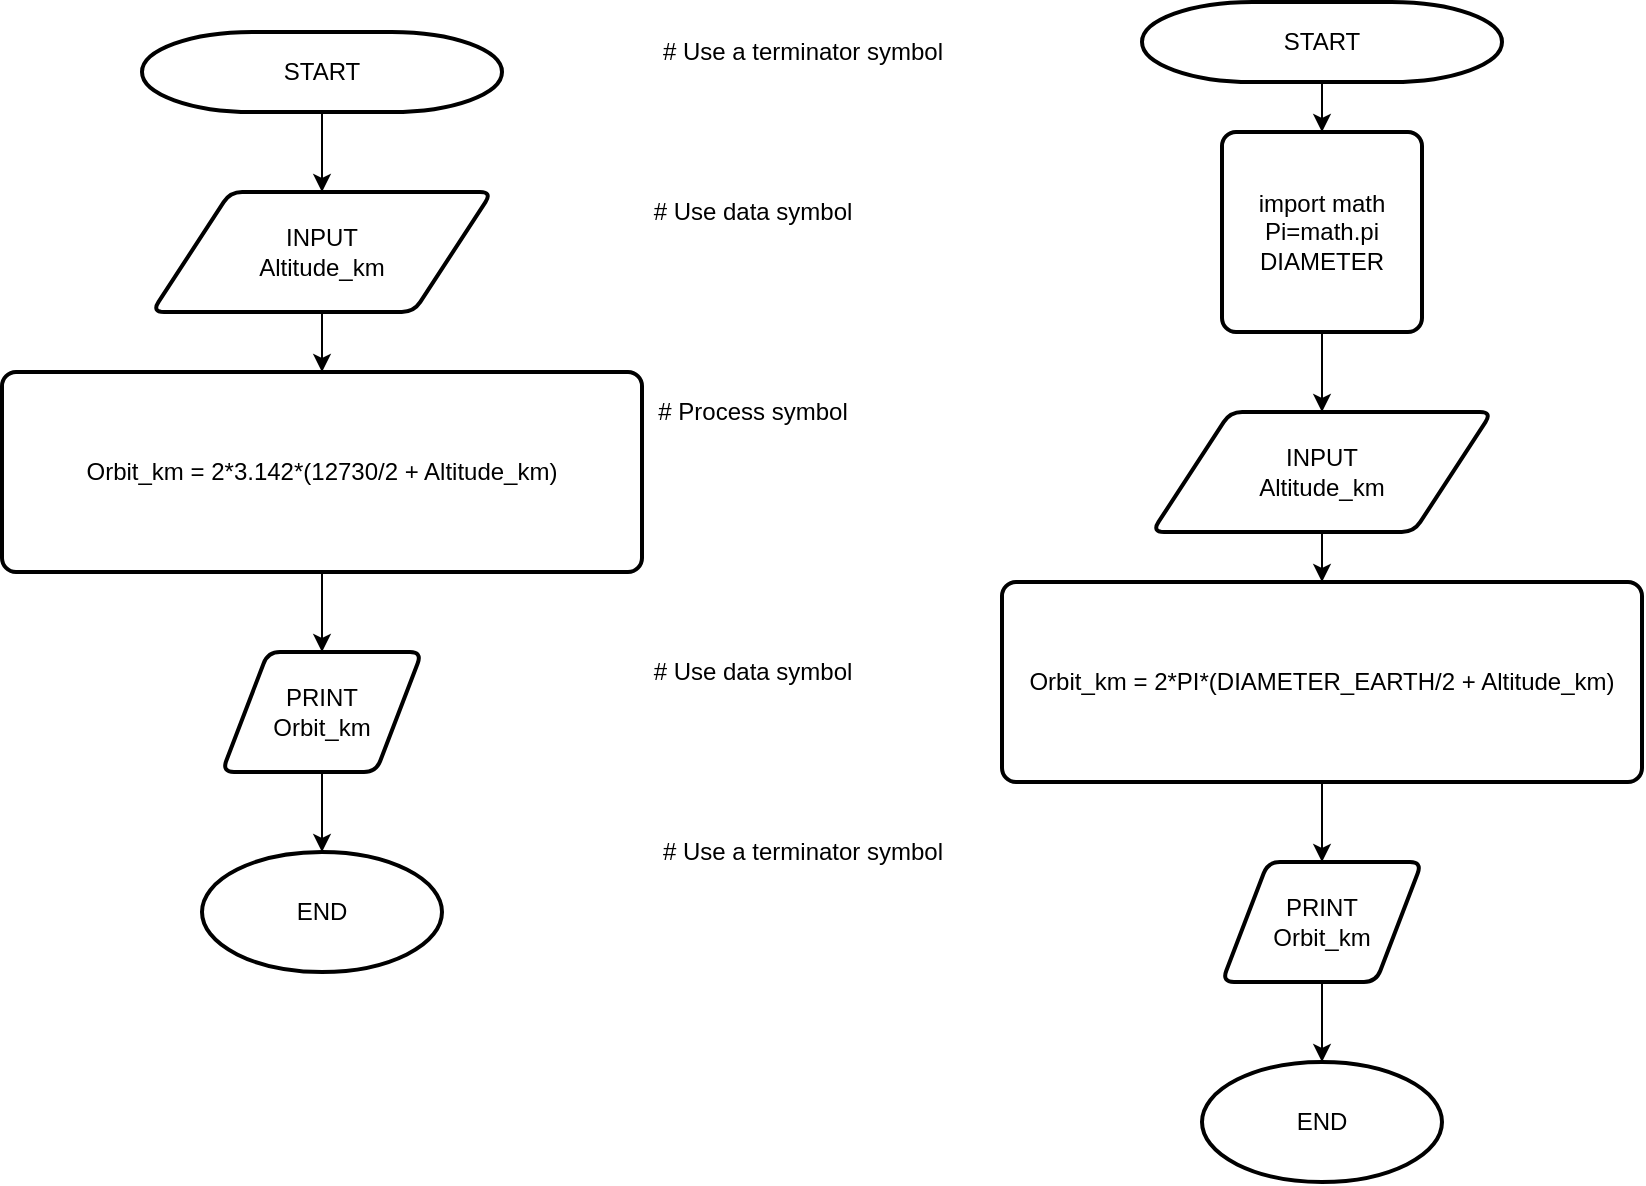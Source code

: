 <mxfile version="14.8.3" type="device"><diagram id="ZCcqj4DiPD2l2-LkWgNM" name="Page-1"><mxGraphModel dx="632" dy="329" grid="1" gridSize="10" guides="1" tooltips="1" connect="1" arrows="1" fold="1" page="1" pageScale="1" pageWidth="850" pageHeight="1100" math="0" shadow="0"><root><mxCell id="0"/><mxCell id="1" parent="0"/><mxCell id="68k7qfBu5LU-sI4J2d8Z-6" style="edgeStyle=orthogonalEdgeStyle;rounded=0;orthogonalLoop=1;jettySize=auto;html=1;exitX=0.5;exitY=1;exitDx=0;exitDy=0;exitPerimeter=0;entryX=0.5;entryY=0;entryDx=0;entryDy=0;" edge="1" parent="1" source="I5VjwOgXnC1FFTeSyS7N-1" target="68k7qfBu5LU-sI4J2d8Z-2"><mxGeometry relative="1" as="geometry"/></mxCell><mxCell id="I5VjwOgXnC1FFTeSyS7N-1" value="START" style="strokeWidth=2;html=1;shape=mxgraph.flowchart.terminator;whiteSpace=wrap;" parent="1" vertex="1"><mxGeometry x="80" y="330" width="180" height="40" as="geometry"/></mxCell><mxCell id="I5VjwOgXnC1FFTeSyS7N-2" value="# Use a terminator symbol" style="text;html=1;align=center;verticalAlign=middle;resizable=0;points=[];autosize=1;strokeColor=none;" parent="1" vertex="1"><mxGeometry x="330" y="330" width="160" height="20" as="geometry"/></mxCell><mxCell id="68k7qfBu5LU-sI4J2d8Z-7" style="edgeStyle=orthogonalEdgeStyle;rounded=0;orthogonalLoop=1;jettySize=auto;html=1;exitX=0.5;exitY=1;exitDx=0;exitDy=0;entryX=0.5;entryY=0;entryDx=0;entryDy=0;" edge="1" parent="1" source="68k7qfBu5LU-sI4J2d8Z-2" target="68k7qfBu5LU-sI4J2d8Z-3"><mxGeometry relative="1" as="geometry"/></mxCell><mxCell id="68k7qfBu5LU-sI4J2d8Z-2" value="INPUT&lt;br&gt;Altitude_km" style="shape=parallelogram;html=1;strokeWidth=2;perimeter=parallelogramPerimeter;whiteSpace=wrap;rounded=1;arcSize=12;size=0.23;" vertex="1" parent="1"><mxGeometry x="85" y="410" width="170" height="60" as="geometry"/></mxCell><mxCell id="68k7qfBu5LU-sI4J2d8Z-8" style="edgeStyle=orthogonalEdgeStyle;rounded=0;orthogonalLoop=1;jettySize=auto;html=1;exitX=0.5;exitY=1;exitDx=0;exitDy=0;entryX=0.5;entryY=0;entryDx=0;entryDy=0;" edge="1" parent="1" source="68k7qfBu5LU-sI4J2d8Z-3" target="68k7qfBu5LU-sI4J2d8Z-4"><mxGeometry relative="1" as="geometry"/></mxCell><mxCell id="68k7qfBu5LU-sI4J2d8Z-3" value="Orbit_km = 2*3.142*(12730/2 + Altitude_km)" style="rounded=1;whiteSpace=wrap;html=1;absoluteArcSize=1;arcSize=14;strokeWidth=2;" vertex="1" parent="1"><mxGeometry x="10" y="500" width="320" height="100" as="geometry"/></mxCell><mxCell id="68k7qfBu5LU-sI4J2d8Z-9" style="edgeStyle=orthogonalEdgeStyle;rounded=0;orthogonalLoop=1;jettySize=auto;html=1;exitX=0.5;exitY=1;exitDx=0;exitDy=0;entryX=0.5;entryY=0;entryDx=0;entryDy=0;entryPerimeter=0;" edge="1" parent="1" source="68k7qfBu5LU-sI4J2d8Z-4" target="68k7qfBu5LU-sI4J2d8Z-5"><mxGeometry relative="1" as="geometry"/></mxCell><mxCell id="68k7qfBu5LU-sI4J2d8Z-4" value="PRINT&lt;br&gt;Orbit_km" style="shape=parallelogram;html=1;strokeWidth=2;perimeter=parallelogramPerimeter;whiteSpace=wrap;rounded=1;arcSize=12;size=0.23;" vertex="1" parent="1"><mxGeometry x="120" y="640" width="100" height="60" as="geometry"/></mxCell><mxCell id="68k7qfBu5LU-sI4J2d8Z-5" value="END" style="strokeWidth=2;html=1;shape=mxgraph.flowchart.start_1;whiteSpace=wrap;" vertex="1" parent="1"><mxGeometry x="110" y="740" width="120" height="60" as="geometry"/></mxCell><mxCell id="68k7qfBu5LU-sI4J2d8Z-10" value="# Use data symbol" style="text;html=1;align=center;verticalAlign=middle;resizable=0;points=[];autosize=1;strokeColor=none;" vertex="1" parent="1"><mxGeometry x="330" y="410" width="110" height="20" as="geometry"/></mxCell><mxCell id="68k7qfBu5LU-sI4J2d8Z-11" value="# Use data symbol" style="text;html=1;align=center;verticalAlign=middle;resizable=0;points=[];autosize=1;strokeColor=none;" vertex="1" parent="1"><mxGeometry x="330" y="640" width="110" height="20" as="geometry"/></mxCell><mxCell id="68k7qfBu5LU-sI4J2d8Z-12" value="# Process symbol" style="text;html=1;align=center;verticalAlign=middle;resizable=0;points=[];autosize=1;strokeColor=none;" vertex="1" parent="1"><mxGeometry x="330" y="510" width="110" height="20" as="geometry"/></mxCell><mxCell id="68k7qfBu5LU-sI4J2d8Z-14" value="# Use a terminator symbol" style="text;html=1;align=center;verticalAlign=middle;resizable=0;points=[];autosize=1;strokeColor=none;" vertex="1" parent="1"><mxGeometry x="330" y="730" width="160" height="20" as="geometry"/></mxCell><mxCell id="68k7qfBu5LU-sI4J2d8Z-27" value="" style="edgeStyle=orthogonalEdgeStyle;rounded=0;orthogonalLoop=1;jettySize=auto;html=1;" edge="1" parent="1" source="68k7qfBu5LU-sI4J2d8Z-16" target="68k7qfBu5LU-sI4J2d8Z-24"><mxGeometry relative="1" as="geometry"/></mxCell><mxCell id="68k7qfBu5LU-sI4J2d8Z-16" value="START" style="strokeWidth=2;html=1;shape=mxgraph.flowchart.terminator;whiteSpace=wrap;" vertex="1" parent="1"><mxGeometry x="580" y="315" width="180" height="40" as="geometry"/></mxCell><mxCell id="68k7qfBu5LU-sI4J2d8Z-17" style="edgeStyle=orthogonalEdgeStyle;rounded=0;orthogonalLoop=1;jettySize=auto;html=1;exitX=0.5;exitY=1;exitDx=0;exitDy=0;entryX=0.5;entryY=0;entryDx=0;entryDy=0;" edge="1" parent="1" source="68k7qfBu5LU-sI4J2d8Z-18" target="68k7qfBu5LU-sI4J2d8Z-20"><mxGeometry relative="1" as="geometry"/></mxCell><mxCell id="68k7qfBu5LU-sI4J2d8Z-18" value="INPUT&lt;br&gt;Altitude_km" style="shape=parallelogram;html=1;strokeWidth=2;perimeter=parallelogramPerimeter;whiteSpace=wrap;rounded=1;arcSize=12;size=0.23;" vertex="1" parent="1"><mxGeometry x="585" y="520" width="170" height="60" as="geometry"/></mxCell><mxCell id="68k7qfBu5LU-sI4J2d8Z-19" style="edgeStyle=orthogonalEdgeStyle;rounded=0;orthogonalLoop=1;jettySize=auto;html=1;exitX=0.5;exitY=1;exitDx=0;exitDy=0;entryX=0.5;entryY=0;entryDx=0;entryDy=0;" edge="1" parent="1" source="68k7qfBu5LU-sI4J2d8Z-20" target="68k7qfBu5LU-sI4J2d8Z-22"><mxGeometry relative="1" as="geometry"/></mxCell><mxCell id="68k7qfBu5LU-sI4J2d8Z-20" value="Orbit_km = 2*PI*(DIAMETER_EARTH/2 + Altitude_km)" style="rounded=1;whiteSpace=wrap;html=1;absoluteArcSize=1;arcSize=14;strokeWidth=2;" vertex="1" parent="1"><mxGeometry x="510" y="605" width="320" height="100" as="geometry"/></mxCell><mxCell id="68k7qfBu5LU-sI4J2d8Z-21" style="edgeStyle=orthogonalEdgeStyle;rounded=0;orthogonalLoop=1;jettySize=auto;html=1;exitX=0.5;exitY=1;exitDx=0;exitDy=0;entryX=0.5;entryY=0;entryDx=0;entryDy=0;entryPerimeter=0;" edge="1" parent="1" source="68k7qfBu5LU-sI4J2d8Z-22" target="68k7qfBu5LU-sI4J2d8Z-23"><mxGeometry relative="1" as="geometry"/></mxCell><mxCell id="68k7qfBu5LU-sI4J2d8Z-22" value="PRINT&lt;br&gt;Orbit_km" style="shape=parallelogram;html=1;strokeWidth=2;perimeter=parallelogramPerimeter;whiteSpace=wrap;rounded=1;arcSize=12;size=0.23;" vertex="1" parent="1"><mxGeometry x="620" y="745" width="100" height="60" as="geometry"/></mxCell><mxCell id="68k7qfBu5LU-sI4J2d8Z-23" value="END" style="strokeWidth=2;html=1;shape=mxgraph.flowchart.start_1;whiteSpace=wrap;" vertex="1" parent="1"><mxGeometry x="610" y="845" width="120" height="60" as="geometry"/></mxCell><mxCell id="68k7qfBu5LU-sI4J2d8Z-26" style="edgeStyle=orthogonalEdgeStyle;rounded=0;orthogonalLoop=1;jettySize=auto;html=1;exitX=0.5;exitY=1;exitDx=0;exitDy=0;entryX=0.5;entryY=0;entryDx=0;entryDy=0;" edge="1" parent="1" source="68k7qfBu5LU-sI4J2d8Z-24" target="68k7qfBu5LU-sI4J2d8Z-18"><mxGeometry relative="1" as="geometry"/></mxCell><mxCell id="68k7qfBu5LU-sI4J2d8Z-24" value="import math&lt;br&gt;Pi=math.pi&lt;br&gt;DIAMETER" style="rounded=1;whiteSpace=wrap;html=1;absoluteArcSize=1;arcSize=14;strokeWidth=2;" vertex="1" parent="1"><mxGeometry x="620" y="380" width="100" height="100" as="geometry"/></mxCell></root></mxGraphModel></diagram></mxfile>